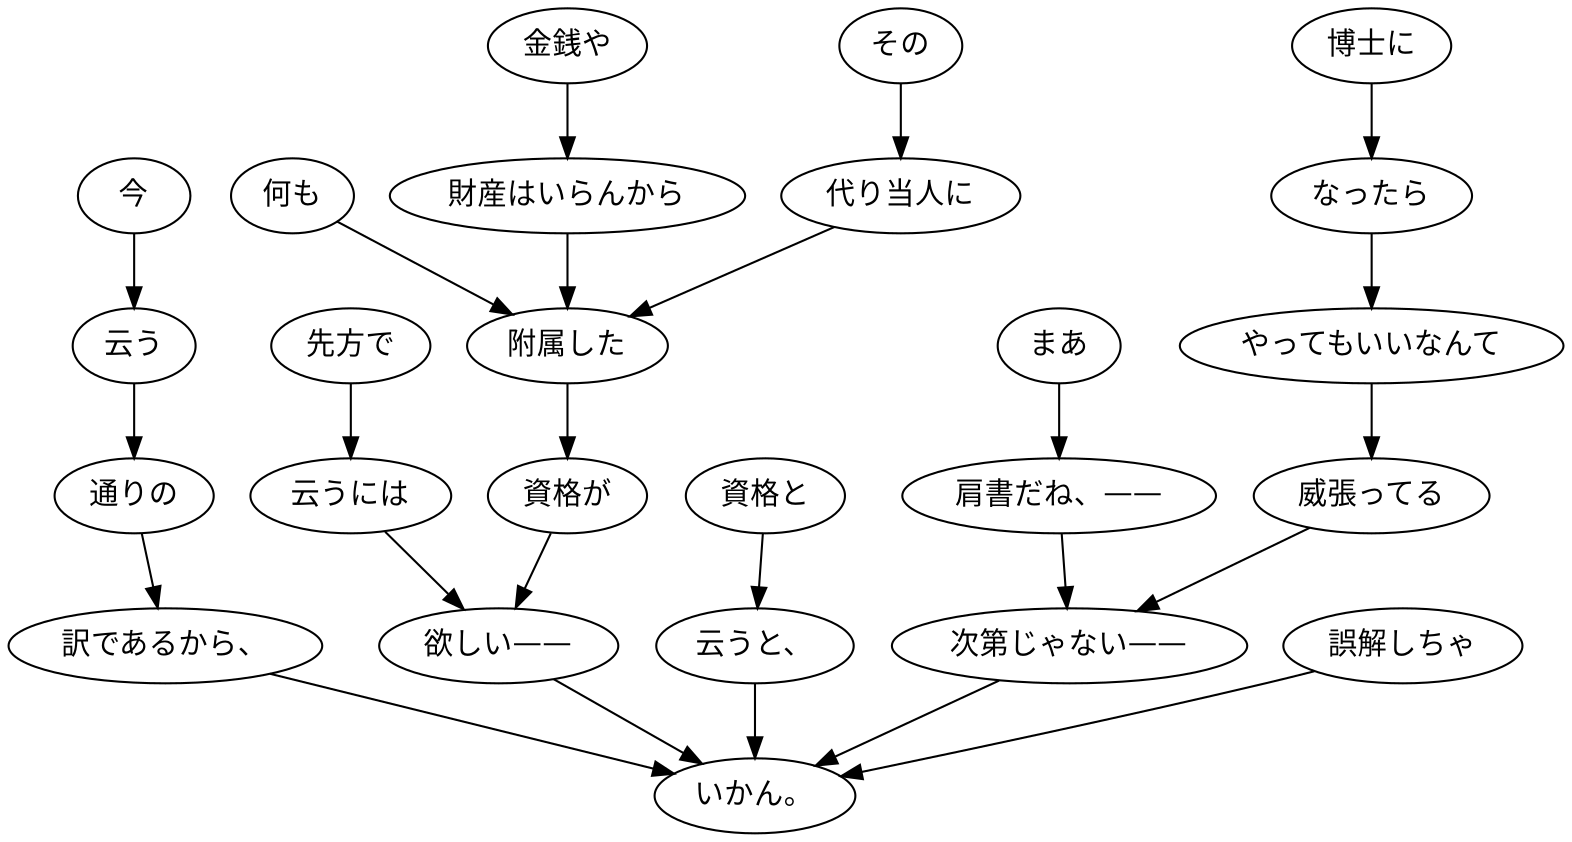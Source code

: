 digraph graph2429 {
	node0 [label="今"];
	node1 [label="云う"];
	node2 [label="通りの"];
	node3 [label="訳であるから、"];
	node4 [label="先方で"];
	node5 [label="云うには"];
	node6 [label="何も"];
	node7 [label="金銭や"];
	node8 [label="財産はいらんから"];
	node9 [label="その"];
	node10 [label="代り当人に"];
	node11 [label="附属した"];
	node12 [label="資格が"];
	node13 [label="欲しい——"];
	node14 [label="資格と"];
	node15 [label="云うと、"];
	node16 [label="まあ"];
	node17 [label="肩書だね、——"];
	node18 [label="博士に"];
	node19 [label="なったら"];
	node20 [label="やってもいいなんて"];
	node21 [label="威張ってる"];
	node22 [label="次第じゃない——"];
	node23 [label="誤解しちゃ"];
	node24 [label="いかん。"];
	node0 -> node1;
	node1 -> node2;
	node2 -> node3;
	node3 -> node24;
	node4 -> node5;
	node5 -> node13;
	node6 -> node11;
	node7 -> node8;
	node8 -> node11;
	node9 -> node10;
	node10 -> node11;
	node11 -> node12;
	node12 -> node13;
	node13 -> node24;
	node14 -> node15;
	node15 -> node24;
	node16 -> node17;
	node17 -> node22;
	node18 -> node19;
	node19 -> node20;
	node20 -> node21;
	node21 -> node22;
	node22 -> node24;
	node23 -> node24;
}
